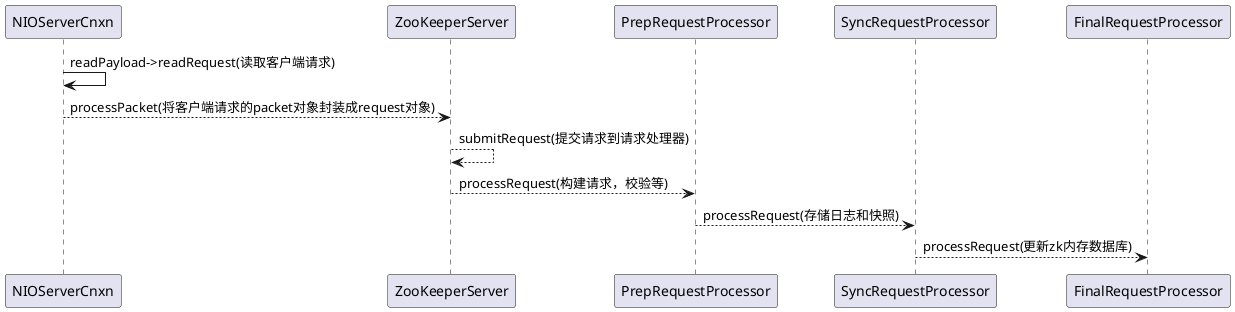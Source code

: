 @startuml
NIOServerCnxn -> NIOServerCnxn: readPayload->readRequest(读取客户端请求)
NIOServerCnxn --> ZooKeeperServer: processPacket(将客户端请求的packet对象封装成request对象)
ZooKeeperServer --> ZooKeeperServer: submitRequest(提交请求到请求处理器)
ZooKeeperServer --> PrepRequestProcessor:processRequest(构建请求，校验等)
PrepRequestProcessor --> SyncRequestProcessor:processRequest(存储日志和快照)
SyncRequestProcessor --> FinalRequestProcessor:processRequest(更新zk内存数据库)

@enduml